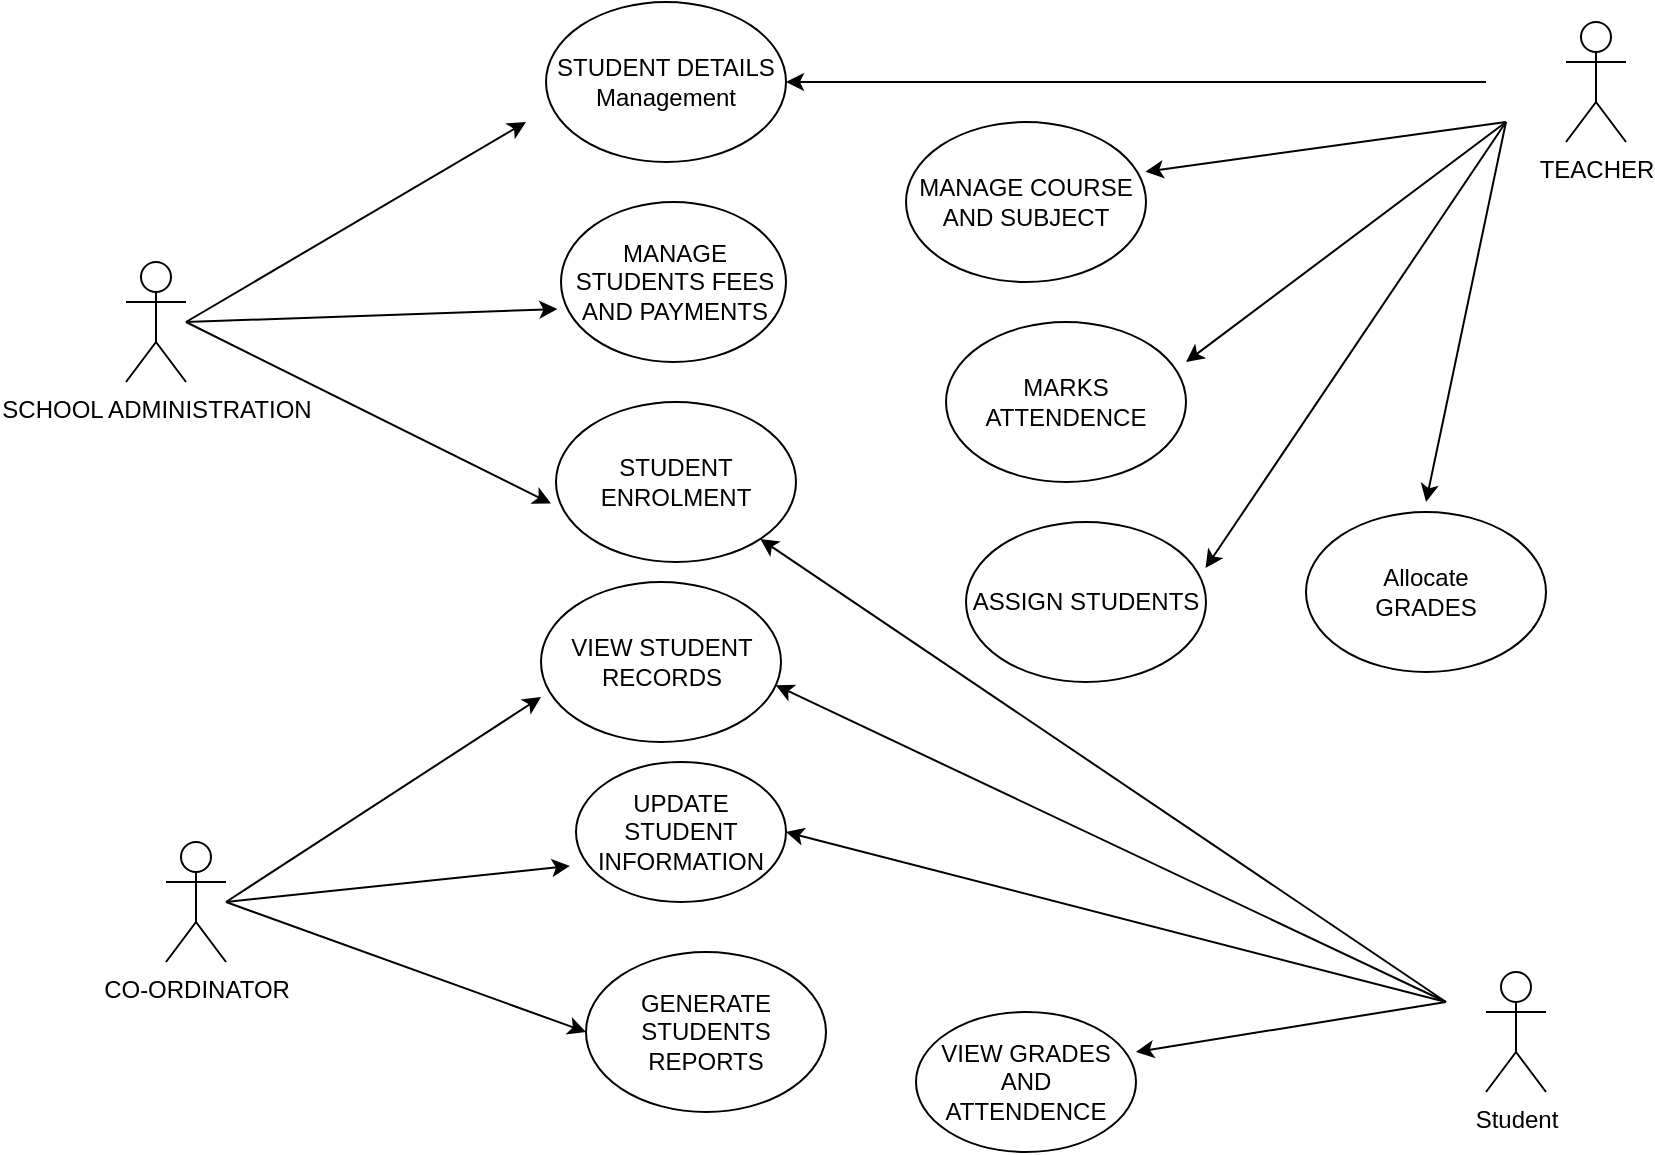 <mxfile version="21.7.4" type="device">
  <diagram name="Page-1" id="plERNDMMd0gGOI8dl5Qd">
    <mxGraphModel dx="2304" dy="557" grid="1" gridSize="10" guides="1" tooltips="1" connect="1" arrows="1" fold="1" page="1" pageScale="1" pageWidth="827" pageHeight="1169" math="0" shadow="0">
      <root>
        <mxCell id="0" />
        <mxCell id="1" parent="0" />
        <mxCell id="NchzQ5x6UPLgKC8D5Ivv-1" value="SCHOOL ADMINISTRATION" style="shape=umlActor;verticalLabelPosition=bottom;verticalAlign=top;html=1;outlineConnect=0;" parent="1" vertex="1">
          <mxGeometry x="30" y="140" width="30" height="60" as="geometry" />
        </mxCell>
        <mxCell id="NchzQ5x6UPLgKC8D5Ivv-3" value="STUDENT ENROLMENT" style="ellipse;whiteSpace=wrap;html=1;" parent="1" vertex="1">
          <mxGeometry x="245" y="210" width="120" height="80" as="geometry" />
        </mxCell>
        <mxCell id="NchzQ5x6UPLgKC8D5Ivv-4" value="STUDENT DETAILS&lt;br&gt;Management" style="ellipse;whiteSpace=wrap;html=1;" parent="1" vertex="1">
          <mxGeometry x="240" y="10" width="120" height="80" as="geometry" />
        </mxCell>
        <mxCell id="NchzQ5x6UPLgKC8D5Ivv-9" value="CO-ORDINATOR" style="shape=umlActor;verticalLabelPosition=bottom;verticalAlign=top;html=1;outlineConnect=0;" parent="1" vertex="1">
          <mxGeometry x="50" y="430" width="30" height="60" as="geometry" />
        </mxCell>
        <mxCell id="NchzQ5x6UPLgKC8D5Ivv-10" value="VIEW STUDENT RECORDS" style="ellipse;whiteSpace=wrap;html=1;" parent="1" vertex="1">
          <mxGeometry x="237.5" y="300" width="120" height="80" as="geometry" />
        </mxCell>
        <mxCell id="NchzQ5x6UPLgKC8D5Ivv-11" value="UPDATE STUDENT INFORMATION" style="ellipse;whiteSpace=wrap;html=1;" parent="1" vertex="1">
          <mxGeometry x="255" y="390" width="105" height="70" as="geometry" />
        </mxCell>
        <mxCell id="NchzQ5x6UPLgKC8D5Ivv-15" value="TEACHER" style="shape=umlActor;verticalLabelPosition=bottom;verticalAlign=top;html=1;outlineConnect=0;" parent="1" vertex="1">
          <mxGeometry x="750" y="20" width="30" height="60" as="geometry" />
        </mxCell>
        <mxCell id="NchzQ5x6UPLgKC8D5Ivv-17" value="MANAGE COURSE AND SUBJECT" style="ellipse;whiteSpace=wrap;html=1;" parent="1" vertex="1">
          <mxGeometry x="420" y="70" width="120" height="80" as="geometry" />
        </mxCell>
        <mxCell id="NchzQ5x6UPLgKC8D5Ivv-18" value="ASSIGN STUDENTS" style="ellipse;whiteSpace=wrap;html=1;" parent="1" vertex="1">
          <mxGeometry x="450" y="270" width="120" height="80" as="geometry" />
        </mxCell>
        <mxCell id="NchzQ5x6UPLgKC8D5Ivv-23" value="Student" style="shape=umlActor;verticalLabelPosition=bottom;verticalAlign=top;html=1;outlineConnect=0;" parent="1" vertex="1">
          <mxGeometry x="710" y="495" width="30" height="60" as="geometry" />
        </mxCell>
        <mxCell id="NchzQ5x6UPLgKC8D5Ivv-29" value="GENERATE STUDENTS REPORTS" style="ellipse;whiteSpace=wrap;html=1;" parent="1" vertex="1">
          <mxGeometry x="260" y="485" width="120" height="80" as="geometry" />
        </mxCell>
        <mxCell id="NchzQ5x6UPLgKC8D5Ivv-32" value="VIEW GRADES AND ATTENDENCE" style="ellipse;whiteSpace=wrap;html=1;direction=south;" parent="1" vertex="1">
          <mxGeometry x="425" y="515" width="110" height="70" as="geometry" />
        </mxCell>
        <mxCell id="NchzQ5x6UPLgKC8D5Ivv-43" value="MARKS ATTENDENCE" style="ellipse;whiteSpace=wrap;html=1;" parent="1" vertex="1">
          <mxGeometry x="440" y="170" width="120" height="80" as="geometry" />
        </mxCell>
        <mxCell id="NchzQ5x6UPLgKC8D5Ivv-45" value="MANAGE STUDENTS FEES AND PAYMENTS" style="ellipse;whiteSpace=wrap;html=1;" parent="1" vertex="1">
          <mxGeometry x="247.5" y="110" width="112.5" height="80" as="geometry" />
        </mxCell>
        <mxCell id="xTgprpS6HuiEod3LCYRx-24" value="" style="endArrow=classic;html=1;rounded=0;" parent="1" edge="1">
          <mxGeometry width="50" height="50" relative="1" as="geometry">
            <mxPoint x="60" y="170" as="sourcePoint" />
            <mxPoint x="230" y="70" as="targetPoint" />
          </mxGeometry>
        </mxCell>
        <mxCell id="xTgprpS6HuiEod3LCYRx-25" value="" style="endArrow=classic;html=1;rounded=0;entryX=-0.021;entryY=0.635;entryDx=0;entryDy=0;entryPerimeter=0;" parent="1" target="NchzQ5x6UPLgKC8D5Ivv-3" edge="1">
          <mxGeometry width="50" height="50" relative="1" as="geometry">
            <mxPoint x="60" y="170" as="sourcePoint" />
            <mxPoint x="360" y="310" as="targetPoint" />
            <Array as="points" />
          </mxGeometry>
        </mxCell>
        <mxCell id="xTgprpS6HuiEod3LCYRx-30" value="" style="endArrow=classic;html=1;rounded=0;entryX=0;entryY=0.719;entryDx=0;entryDy=0;entryPerimeter=0;" parent="1" target="NchzQ5x6UPLgKC8D5Ivv-10" edge="1">
          <mxGeometry width="50" height="50" relative="1" as="geometry">
            <mxPoint x="80" y="460" as="sourcePoint" />
            <mxPoint x="360" y="310" as="targetPoint" />
            <Array as="points" />
          </mxGeometry>
        </mxCell>
        <mxCell id="xTgprpS6HuiEod3LCYRx-31" value="" style="endArrow=classic;html=1;rounded=0;entryX=0;entryY=0.5;entryDx=0;entryDy=0;" parent="1" target="NchzQ5x6UPLgKC8D5Ivv-29" edge="1">
          <mxGeometry width="50" height="50" relative="1" as="geometry">
            <mxPoint x="80" y="460" as="sourcePoint" />
            <mxPoint x="360" y="310" as="targetPoint" />
          </mxGeometry>
        </mxCell>
        <mxCell id="xTgprpS6HuiEod3LCYRx-32" value="" style="endArrow=classic;html=1;rounded=0;entryX=1;entryY=0.5;entryDx=0;entryDy=0;" parent="1" target="NchzQ5x6UPLgKC8D5Ivv-11" edge="1">
          <mxGeometry width="50" height="50" relative="1" as="geometry">
            <mxPoint x="690" y="510" as="sourcePoint" />
            <mxPoint x="360" y="310" as="targetPoint" />
            <Array as="points" />
          </mxGeometry>
        </mxCell>
        <mxCell id="xTgprpS6HuiEod3LCYRx-33" value="" style="endArrow=classic;html=1;rounded=0;entryX=1.019;entryY=0.645;entryDx=0;entryDy=0;entryPerimeter=0;" parent="1" edge="1">
          <mxGeometry width="50" height="50" relative="1" as="geometry">
            <mxPoint x="690" y="510" as="sourcePoint" />
            <mxPoint x="354.89" y="351.6" as="targetPoint" />
          </mxGeometry>
        </mxCell>
        <mxCell id="xTgprpS6HuiEod3LCYRx-34" value="" style="endArrow=classic;html=1;rounded=0;entryX=1;entryY=0.5;entryDx=0;entryDy=0;" parent="1" target="NchzQ5x6UPLgKC8D5Ivv-4" edge="1">
          <mxGeometry width="50" height="50" relative="1" as="geometry">
            <mxPoint x="710" y="50" as="sourcePoint" />
            <mxPoint x="380" y="80" as="targetPoint" />
            <Array as="points" />
          </mxGeometry>
        </mxCell>
        <mxCell id="xTgprpS6HuiEod3LCYRx-35" value="" style="endArrow=classic;html=1;rounded=0;entryX=0.998;entryY=0.311;entryDx=0;entryDy=0;entryPerimeter=0;" parent="1" target="NchzQ5x6UPLgKC8D5Ivv-17" edge="1">
          <mxGeometry width="50" height="50" relative="1" as="geometry">
            <mxPoint x="720" y="70" as="sourcePoint" />
            <mxPoint x="580" y="110" as="targetPoint" />
          </mxGeometry>
        </mxCell>
        <mxCell id="xTgprpS6HuiEod3LCYRx-36" value="" style="endArrow=classic;html=1;rounded=0;entryX=1;entryY=0.25;entryDx=0;entryDy=0;entryPerimeter=0;" parent="1" edge="1" target="NchzQ5x6UPLgKC8D5Ivv-43">
          <mxGeometry width="50" height="50" relative="1" as="geometry">
            <mxPoint x="720" y="70" as="sourcePoint" />
            <mxPoint x="660" y="150" as="targetPoint" />
          </mxGeometry>
        </mxCell>
        <mxCell id="xTgprpS6HuiEod3LCYRx-40" value="" style="endArrow=classic;html=1;rounded=0;entryX=0.998;entryY=0.288;entryDx=0;entryDy=0;entryPerimeter=0;" parent="1" edge="1" target="NchzQ5x6UPLgKC8D5Ivv-18">
          <mxGeometry width="50" height="50" relative="1" as="geometry">
            <mxPoint x="720" y="70" as="sourcePoint" />
            <mxPoint x="660" y="300" as="targetPoint" />
            <Array as="points" />
          </mxGeometry>
        </mxCell>
        <mxCell id="xTgprpS6HuiEod3LCYRx-41" value="" style="endArrow=classic;html=1;rounded=0;entryX=0.286;entryY=0;entryDx=0;entryDy=0;entryPerimeter=0;" parent="1" target="NchzQ5x6UPLgKC8D5Ivv-32" edge="1">
          <mxGeometry width="50" height="50" relative="1" as="geometry">
            <mxPoint x="690" y="510" as="sourcePoint" />
            <mxPoint x="420" y="280" as="targetPoint" />
          </mxGeometry>
        </mxCell>
        <mxCell id="xTgprpS6HuiEod3LCYRx-42" value="" style="ellipse;whiteSpace=wrap;html=1;" parent="1" vertex="1">
          <mxGeometry x="620" y="265" width="120" height="80" as="geometry" />
        </mxCell>
        <mxCell id="xTgprpS6HuiEod3LCYRx-43" value="Allocate GRADES" style="text;html=1;strokeColor=none;fillColor=none;align=center;verticalAlign=middle;whiteSpace=wrap;rounded=0;" parent="1" vertex="1">
          <mxGeometry x="650" y="290" width="60" height="30" as="geometry" />
        </mxCell>
        <mxCell id="xTgprpS6HuiEod3LCYRx-44" value="" style="endArrow=classic;html=1;rounded=0;entryX=-0.029;entryY=0.743;entryDx=0;entryDy=0;entryPerimeter=0;" parent="1" target="NchzQ5x6UPLgKC8D5Ivv-11" edge="1">
          <mxGeometry width="50" height="50" relative="1" as="geometry">
            <mxPoint x="80" y="460" as="sourcePoint" />
            <mxPoint x="270" y="390" as="targetPoint" />
          </mxGeometry>
        </mxCell>
        <mxCell id="xTgprpS6HuiEod3LCYRx-46" value="" style="endArrow=classic;html=1;rounded=0;" parent="1" target="NchzQ5x6UPLgKC8D5Ivv-3" edge="1">
          <mxGeometry width="50" height="50" relative="1" as="geometry">
            <mxPoint x="690" y="510" as="sourcePoint" />
            <mxPoint x="560" y="290" as="targetPoint" />
          </mxGeometry>
        </mxCell>
        <mxCell id="xTgprpS6HuiEod3LCYRx-49" value="" style="endArrow=classic;html=1;rounded=0;entryX=-0.016;entryY=0.669;entryDx=0;entryDy=0;entryPerimeter=0;" parent="1" target="NchzQ5x6UPLgKC8D5Ivv-45" edge="1">
          <mxGeometry width="50" height="50" relative="1" as="geometry">
            <mxPoint x="60" y="170" as="sourcePoint" />
            <mxPoint x="560" y="290" as="targetPoint" />
          </mxGeometry>
        </mxCell>
        <mxCell id="DxxCliQiGUEAYoHGi3Ya-5" value="" style="endArrow=classic;html=1;rounded=0;" edge="1" parent="1">
          <mxGeometry width="50" height="50" relative="1" as="geometry">
            <mxPoint x="720" y="70" as="sourcePoint" />
            <mxPoint x="680" y="260" as="targetPoint" />
          </mxGeometry>
        </mxCell>
      </root>
    </mxGraphModel>
  </diagram>
</mxfile>
